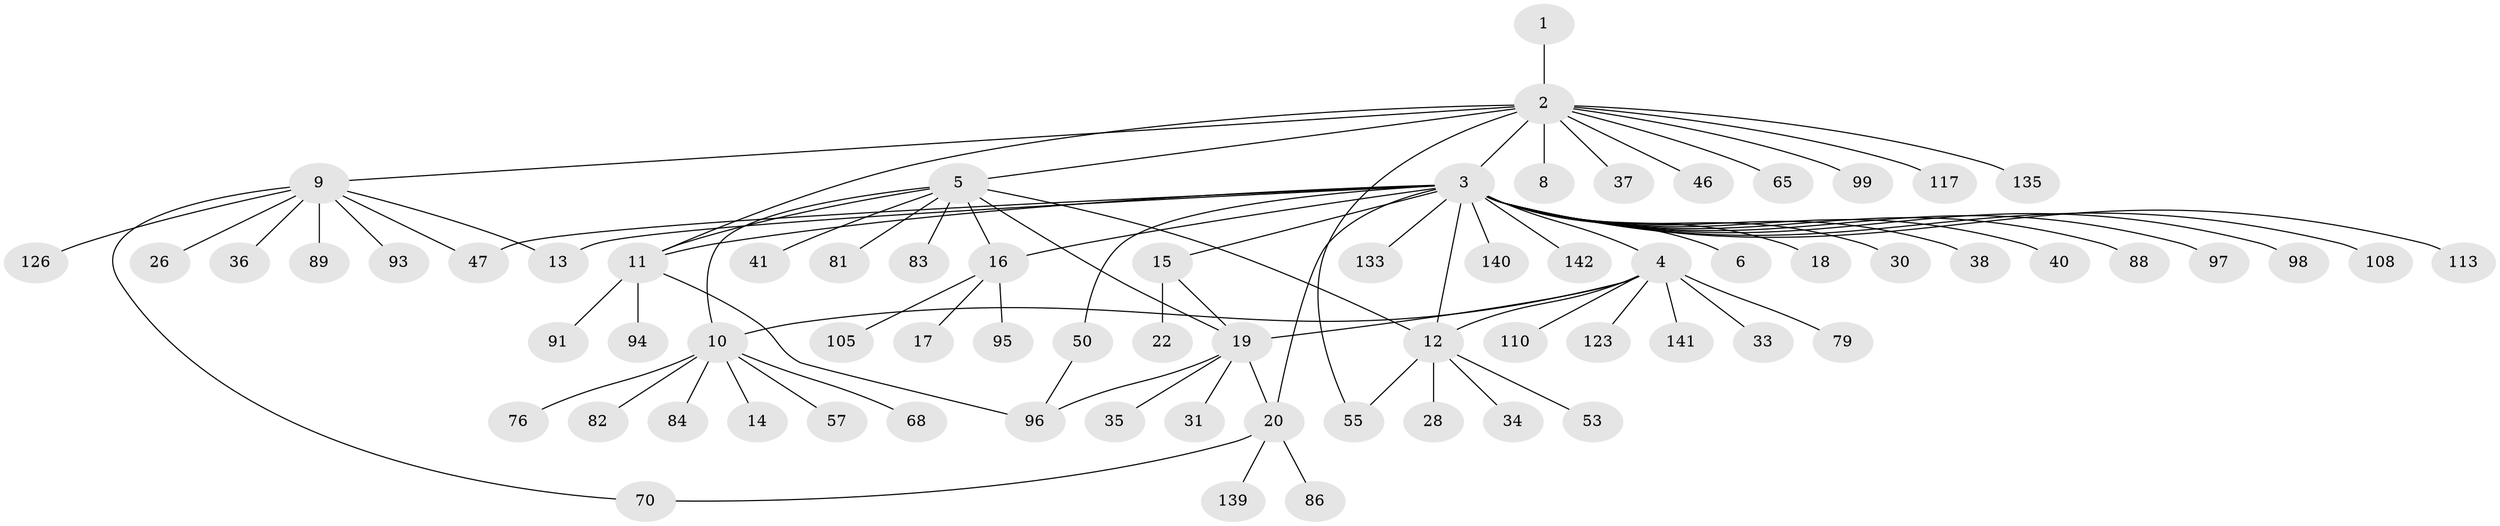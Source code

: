 // original degree distribution, {1: 0.6338028169014085, 13: 0.007042253521126761, 25: 0.007042253521126761, 9: 0.028169014084507043, 10: 0.014084507042253521, 2: 0.15492957746478872, 7: 0.014084507042253521, 4: 0.028169014084507043, 3: 0.07746478873239436, 6: 0.014084507042253521, 5: 0.02112676056338028}
// Generated by graph-tools (version 1.1) at 2025/18/03/04/25 18:18:09]
// undirected, 71 vertices, 85 edges
graph export_dot {
graph [start="1"]
  node [color=gray90,style=filled];
  1;
  2 [super="+39+7+21+25"];
  3 [super="+29+132+61+63"];
  4;
  5 [super="+62"];
  6 [super="+114"];
  8 [super="+74"];
  9;
  10 [super="+49+42"];
  11 [super="+44+67+116+120+32"];
  12 [super="+24+87"];
  13;
  14 [super="+100+60"];
  15 [super="+90+119+128"];
  16;
  17;
  18 [super="+71+27"];
  19 [super="+80+102+106+109+45"];
  20 [super="+23+48"];
  22;
  26 [super="+112+115+118+125+43"];
  28 [super="+51+54+73"];
  30 [super="+78"];
  31;
  33;
  34;
  35;
  36;
  37;
  38;
  40 [super="+52"];
  41;
  46;
  47;
  50;
  53 [super="+129"];
  55;
  57;
  65;
  68;
  70 [super="+77"];
  76;
  79;
  81;
  82;
  83;
  84;
  86;
  88 [super="+107"];
  89;
  91;
  93;
  94;
  95;
  96 [super="+131"];
  97;
  98;
  99;
  105;
  108 [super="+134"];
  110;
  113;
  117;
  123;
  126;
  133;
  135;
  139;
  140;
  141;
  142;
  1 -- 2;
  2 -- 3;
  2 -- 5 [weight=2];
  2 -- 11;
  2 -- 37;
  2 -- 46;
  2 -- 99;
  2 -- 117;
  2 -- 135;
  2 -- 65;
  2 -- 55;
  2 -- 8;
  2 -- 9;
  3 -- 4;
  3 -- 6;
  3 -- 15;
  3 -- 16;
  3 -- 18;
  3 -- 20;
  3 -- 30;
  3 -- 38;
  3 -- 40 [weight=2];
  3 -- 47;
  3 -- 50;
  3 -- 88;
  3 -- 97;
  3 -- 98;
  3 -- 108;
  3 -- 113;
  3 -- 133;
  3 -- 140;
  3 -- 142;
  3 -- 11;
  3 -- 12;
  3 -- 13;
  4 -- 10;
  4 -- 12;
  4 -- 33;
  4 -- 79;
  4 -- 110;
  4 -- 123;
  4 -- 141;
  4 -- 19;
  5 -- 10;
  5 -- 12;
  5 -- 16;
  5 -- 41;
  5 -- 81;
  5 -- 83;
  5 -- 19;
  5 -- 11;
  9 -- 13;
  9 -- 26;
  9 -- 36;
  9 -- 47;
  9 -- 70;
  9 -- 89;
  9 -- 93;
  9 -- 126;
  10 -- 14;
  10 -- 57;
  10 -- 68;
  10 -- 76;
  10 -- 82;
  10 -- 84;
  11 -- 96;
  11 -- 91;
  11 -- 94;
  12 -- 34;
  12 -- 53;
  12 -- 55;
  12 -- 28;
  15 -- 19;
  15 -- 22;
  16 -- 17;
  16 -- 95;
  16 -- 105;
  19 -- 20;
  19 -- 31;
  19 -- 35;
  19 -- 96;
  20 -- 139;
  20 -- 86;
  20 -- 70;
  50 -- 96;
}
